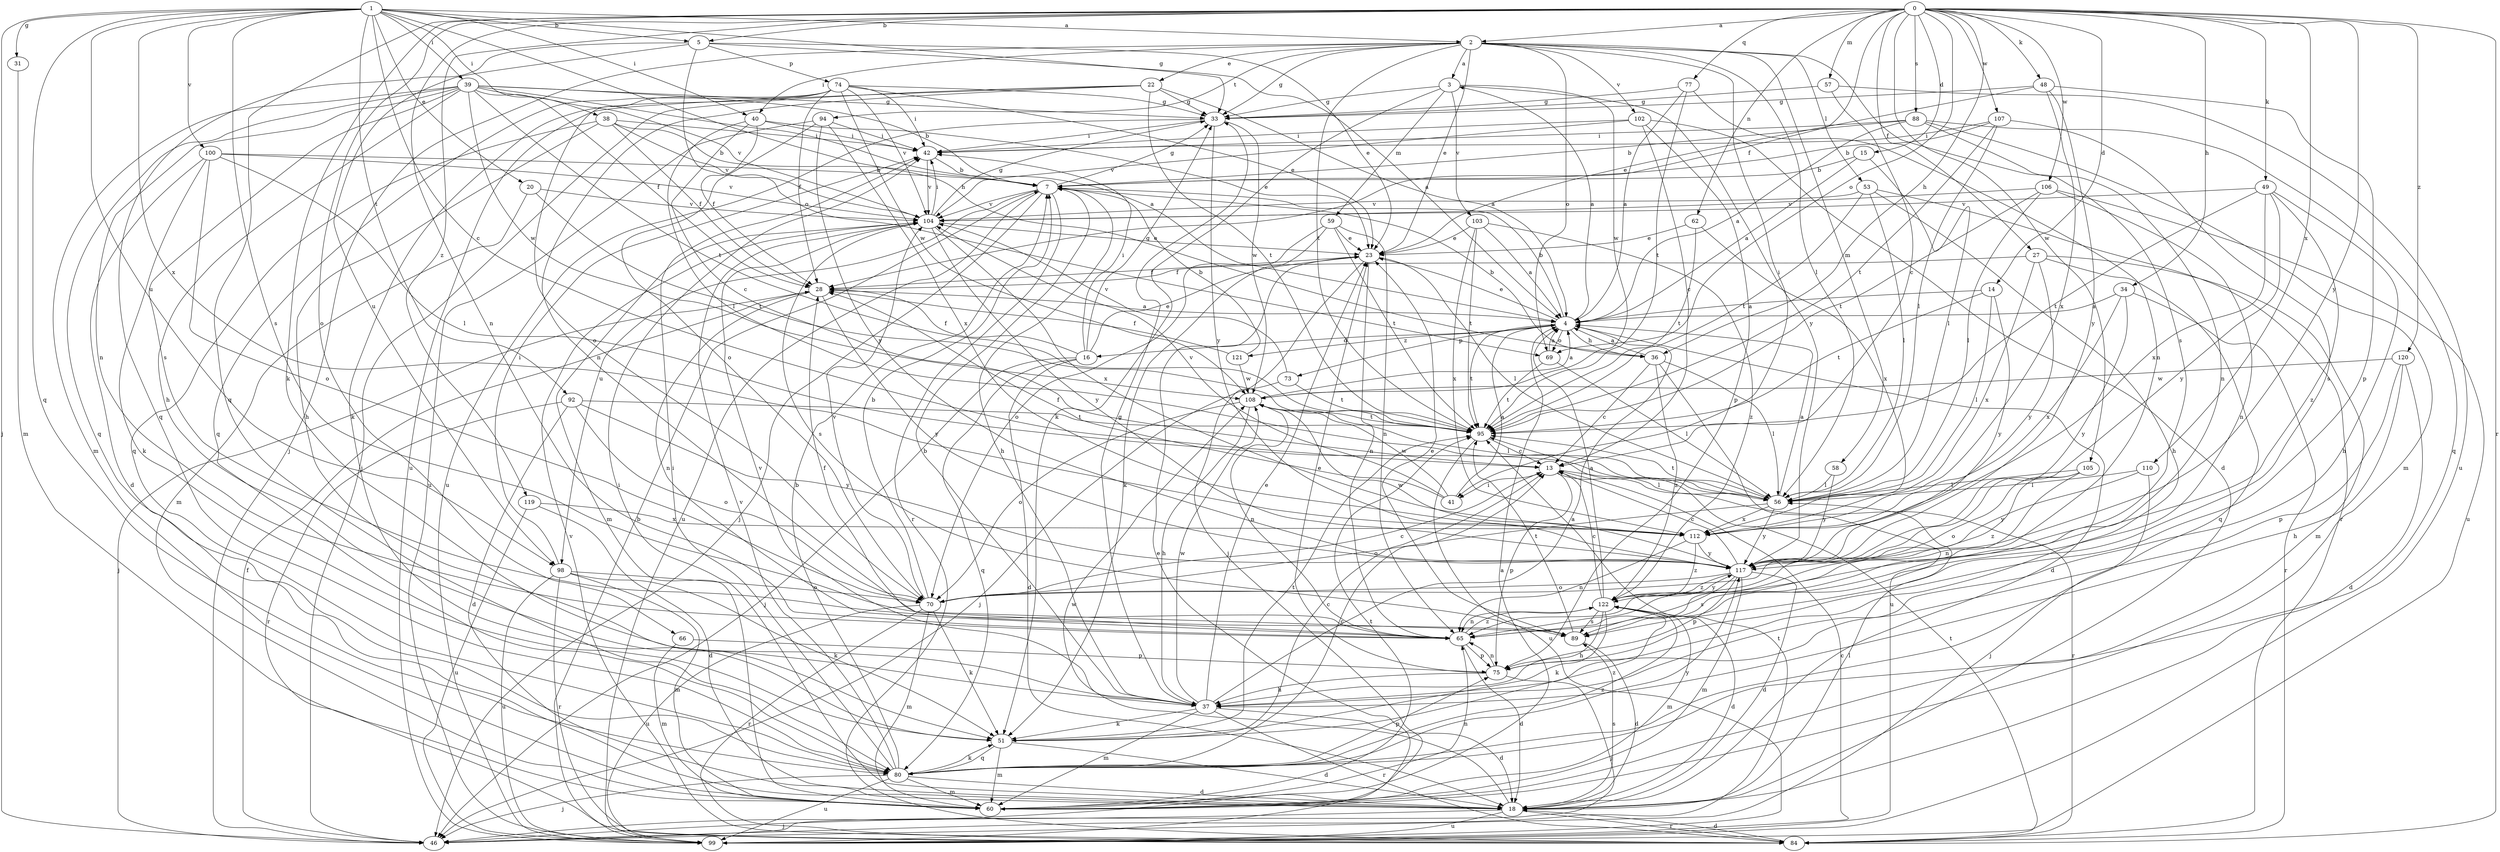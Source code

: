 strict digraph  {
0;
1;
2;
3;
4;
5;
7;
13;
14;
15;
16;
18;
20;
22;
23;
27;
28;
31;
33;
34;
36;
37;
38;
39;
40;
41;
42;
46;
48;
49;
51;
53;
56;
57;
58;
59;
60;
62;
65;
66;
69;
70;
73;
74;
75;
77;
80;
84;
88;
89;
92;
94;
95;
98;
99;
100;
102;
103;
104;
105;
106;
107;
108;
110;
112;
117;
119;
120;
121;
122;
0 -> 2  [label=a];
0 -> 5  [label=b];
0 -> 14  [label=d];
0 -> 15  [label=d];
0 -> 27  [label=f];
0 -> 28  [label=f];
0 -> 34  [label=h];
0 -> 36  [label=h];
0 -> 48  [label=k];
0 -> 49  [label=k];
0 -> 51  [label=k];
0 -> 57  [label=m];
0 -> 62  [label=n];
0 -> 65  [label=n];
0 -> 66  [label=o];
0 -> 69  [label=o];
0 -> 77  [label=q];
0 -> 80  [label=q];
0 -> 84  [label=r];
0 -> 88  [label=s];
0 -> 105  [label=w];
0 -> 106  [label=w];
0 -> 107  [label=w];
0 -> 110  [label=x];
0 -> 117  [label=y];
0 -> 119  [label=z];
0 -> 120  [label=z];
1 -> 2  [label=a];
1 -> 5  [label=b];
1 -> 13  [label=c];
1 -> 20  [label=e];
1 -> 31  [label=g];
1 -> 33  [label=g];
1 -> 36  [label=h];
1 -> 38  [label=i];
1 -> 39  [label=i];
1 -> 40  [label=i];
1 -> 46  [label=j];
1 -> 80  [label=q];
1 -> 89  [label=s];
1 -> 92  [label=t];
1 -> 98  [label=u];
1 -> 100  [label=v];
1 -> 112  [label=x];
2 -> 3  [label=a];
2 -> 22  [label=e];
2 -> 23  [label=e];
2 -> 33  [label=g];
2 -> 40  [label=i];
2 -> 41  [label=i];
2 -> 46  [label=j];
2 -> 53  [label=l];
2 -> 56  [label=l];
2 -> 58  [label=m];
2 -> 69  [label=o];
2 -> 89  [label=s];
2 -> 94  [label=t];
2 -> 95  [label=t];
2 -> 102  [label=v];
3 -> 33  [label=g];
3 -> 51  [label=k];
3 -> 59  [label=m];
3 -> 103  [label=v];
3 -> 108  [label=w];
3 -> 117  [label=y];
4 -> 3  [label=a];
4 -> 7  [label=b];
4 -> 16  [label=d];
4 -> 18  [label=d];
4 -> 23  [label=e];
4 -> 36  [label=h];
4 -> 69  [label=o];
4 -> 73  [label=p];
4 -> 95  [label=t];
4 -> 121  [label=z];
5 -> 4  [label=a];
5 -> 23  [label=e];
5 -> 69  [label=o];
5 -> 74  [label=p];
5 -> 80  [label=q];
5 -> 98  [label=u];
7 -> 33  [label=g];
7 -> 37  [label=h];
7 -> 46  [label=j];
7 -> 84  [label=r];
7 -> 98  [label=u];
7 -> 99  [label=u];
7 -> 104  [label=v];
13 -> 41  [label=i];
13 -> 56  [label=l];
13 -> 75  [label=p];
13 -> 84  [label=r];
14 -> 4  [label=a];
14 -> 56  [label=l];
14 -> 95  [label=t];
14 -> 117  [label=y];
15 -> 4  [label=a];
15 -> 7  [label=b];
15 -> 56  [label=l];
16 -> 18  [label=d];
16 -> 23  [label=e];
16 -> 28  [label=f];
16 -> 33  [label=g];
16 -> 42  [label=i];
16 -> 46  [label=j];
16 -> 80  [label=q];
18 -> 42  [label=i];
18 -> 46  [label=j];
18 -> 56  [label=l];
18 -> 84  [label=r];
18 -> 89  [label=s];
18 -> 99  [label=u];
18 -> 108  [label=w];
20 -> 60  [label=m];
20 -> 95  [label=t];
20 -> 104  [label=v];
22 -> 4  [label=a];
22 -> 33  [label=g];
22 -> 46  [label=j];
22 -> 65  [label=n];
22 -> 95  [label=t];
22 -> 99  [label=u];
23 -> 28  [label=f];
23 -> 46  [label=j];
23 -> 56  [label=l];
23 -> 65  [label=n];
27 -> 28  [label=f];
27 -> 60  [label=m];
27 -> 80  [label=q];
27 -> 112  [label=x];
27 -> 117  [label=y];
28 -> 4  [label=a];
28 -> 46  [label=j];
28 -> 65  [label=n];
28 -> 117  [label=y];
31 -> 60  [label=m];
33 -> 42  [label=i];
33 -> 99  [label=u];
33 -> 108  [label=w];
33 -> 117  [label=y];
34 -> 4  [label=a];
34 -> 84  [label=r];
34 -> 112  [label=x];
34 -> 117  [label=y];
36 -> 4  [label=a];
36 -> 7  [label=b];
36 -> 13  [label=c];
36 -> 56  [label=l];
36 -> 99  [label=u];
36 -> 122  [label=z];
37 -> 4  [label=a];
37 -> 7  [label=b];
37 -> 18  [label=d];
37 -> 23  [label=e];
37 -> 33  [label=g];
37 -> 51  [label=k];
37 -> 60  [label=m];
37 -> 84  [label=r];
37 -> 104  [label=v];
37 -> 108  [label=w];
38 -> 7  [label=b];
38 -> 28  [label=f];
38 -> 37  [label=h];
38 -> 42  [label=i];
38 -> 80  [label=q];
38 -> 104  [label=v];
39 -> 4  [label=a];
39 -> 7  [label=b];
39 -> 28  [label=f];
39 -> 33  [label=g];
39 -> 37  [label=h];
39 -> 60  [label=m];
39 -> 65  [label=n];
39 -> 80  [label=q];
39 -> 89  [label=s];
39 -> 95  [label=t];
39 -> 104  [label=v];
39 -> 108  [label=w];
40 -> 13  [label=c];
40 -> 23  [label=e];
40 -> 28  [label=f];
40 -> 42  [label=i];
40 -> 56  [label=l];
41 -> 4  [label=a];
41 -> 28  [label=f];
41 -> 104  [label=v];
41 -> 108  [label=w];
42 -> 7  [label=b];
42 -> 104  [label=v];
46 -> 28  [label=f];
46 -> 95  [label=t];
48 -> 23  [label=e];
48 -> 33  [label=g];
48 -> 75  [label=p];
48 -> 112  [label=x];
48 -> 117  [label=y];
49 -> 37  [label=h];
49 -> 95  [label=t];
49 -> 104  [label=v];
49 -> 112  [label=x];
49 -> 117  [label=y];
49 -> 122  [label=z];
51 -> 13  [label=c];
51 -> 18  [label=d];
51 -> 60  [label=m];
51 -> 80  [label=q];
51 -> 95  [label=t];
51 -> 122  [label=z];
53 -> 37  [label=h];
53 -> 56  [label=l];
53 -> 84  [label=r];
53 -> 95  [label=t];
53 -> 104  [label=v];
56 -> 4  [label=a];
56 -> 70  [label=o];
56 -> 95  [label=t];
56 -> 112  [label=x];
56 -> 117  [label=y];
57 -> 13  [label=c];
57 -> 33  [label=g];
57 -> 99  [label=u];
58 -> 56  [label=l];
58 -> 117  [label=y];
59 -> 23  [label=e];
59 -> 51  [label=k];
59 -> 65  [label=n];
59 -> 70  [label=o];
59 -> 95  [label=t];
60 -> 4  [label=a];
60 -> 65  [label=n];
60 -> 95  [label=t];
62 -> 23  [label=e];
62 -> 95  [label=t];
62 -> 112  [label=x];
65 -> 18  [label=d];
65 -> 28  [label=f];
65 -> 75  [label=p];
65 -> 122  [label=z];
66 -> 60  [label=m];
66 -> 75  [label=p];
69 -> 4  [label=a];
69 -> 56  [label=l];
69 -> 95  [label=t];
70 -> 7  [label=b];
70 -> 13  [label=c];
70 -> 51  [label=k];
70 -> 60  [label=m];
70 -> 84  [label=r];
70 -> 99  [label=u];
70 -> 104  [label=v];
73 -> 46  [label=j];
73 -> 95  [label=t];
73 -> 104  [label=v];
74 -> 23  [label=e];
74 -> 28  [label=f];
74 -> 33  [label=g];
74 -> 42  [label=i];
74 -> 51  [label=k];
74 -> 70  [label=o];
74 -> 80  [label=q];
74 -> 104  [label=v];
74 -> 108  [label=w];
75 -> 23  [label=e];
75 -> 37  [label=h];
75 -> 46  [label=j];
75 -> 65  [label=n];
77 -> 4  [label=a];
77 -> 33  [label=g];
77 -> 65  [label=n];
77 -> 95  [label=t];
80 -> 7  [label=b];
80 -> 13  [label=c];
80 -> 18  [label=d];
80 -> 42  [label=i];
80 -> 46  [label=j];
80 -> 51  [label=k];
80 -> 60  [label=m];
80 -> 75  [label=p];
80 -> 99  [label=u];
80 -> 104  [label=v];
80 -> 117  [label=y];
80 -> 122  [label=z];
84 -> 18  [label=d];
84 -> 95  [label=t];
84 -> 104  [label=v];
88 -> 4  [label=a];
88 -> 7  [label=b];
88 -> 42  [label=i];
88 -> 60  [label=m];
88 -> 65  [label=n];
88 -> 80  [label=q];
89 -> 18  [label=d];
89 -> 23  [label=e];
89 -> 95  [label=t];
92 -> 18  [label=d];
92 -> 70  [label=o];
92 -> 84  [label=r];
92 -> 95  [label=t];
92 -> 117  [label=y];
94 -> 42  [label=i];
94 -> 70  [label=o];
94 -> 99  [label=u];
94 -> 112  [label=x];
94 -> 117  [label=y];
95 -> 13  [label=c];
95 -> 99  [label=u];
98 -> 42  [label=i];
98 -> 51  [label=k];
98 -> 60  [label=m];
98 -> 70  [label=o];
98 -> 84  [label=r];
98 -> 99  [label=u];
99 -> 7  [label=b];
99 -> 13  [label=c];
99 -> 23  [label=e];
100 -> 7  [label=b];
100 -> 18  [label=d];
100 -> 51  [label=k];
100 -> 56  [label=l];
100 -> 70  [label=o];
100 -> 104  [label=v];
102 -> 13  [label=c];
102 -> 18  [label=d];
102 -> 42  [label=i];
102 -> 75  [label=p];
102 -> 104  [label=v];
103 -> 4  [label=a];
103 -> 23  [label=e];
103 -> 95  [label=t];
103 -> 112  [label=x];
103 -> 122  [label=z];
104 -> 23  [label=e];
104 -> 33  [label=g];
104 -> 42  [label=i];
104 -> 60  [label=m];
104 -> 89  [label=s];
104 -> 112  [label=x];
104 -> 117  [label=y];
105 -> 56  [label=l];
105 -> 65  [label=n];
105 -> 70  [label=o];
105 -> 122  [label=z];
106 -> 56  [label=l];
106 -> 65  [label=n];
106 -> 95  [label=t];
106 -> 99  [label=u];
106 -> 104  [label=v];
107 -> 7  [label=b];
107 -> 42  [label=i];
107 -> 56  [label=l];
107 -> 89  [label=s];
107 -> 95  [label=t];
108 -> 4  [label=a];
108 -> 37  [label=h];
108 -> 56  [label=l];
108 -> 65  [label=n];
108 -> 70  [label=o];
108 -> 95  [label=t];
110 -> 46  [label=j];
110 -> 56  [label=l];
110 -> 117  [label=y];
112 -> 65  [label=n];
112 -> 117  [label=y];
112 -> 122  [label=z];
117 -> 13  [label=c];
117 -> 18  [label=d];
117 -> 60  [label=m];
117 -> 70  [label=o];
117 -> 75  [label=p];
117 -> 89  [label=s];
117 -> 108  [label=w];
117 -> 122  [label=z];
119 -> 18  [label=d];
119 -> 99  [label=u];
119 -> 112  [label=x];
120 -> 18  [label=d];
120 -> 37  [label=h];
120 -> 75  [label=p];
120 -> 108  [label=w];
121 -> 7  [label=b];
121 -> 28  [label=f];
121 -> 108  [label=w];
122 -> 4  [label=a];
122 -> 13  [label=c];
122 -> 18  [label=d];
122 -> 37  [label=h];
122 -> 51  [label=k];
122 -> 60  [label=m];
122 -> 65  [label=n];
122 -> 89  [label=s];
122 -> 117  [label=y];
}
